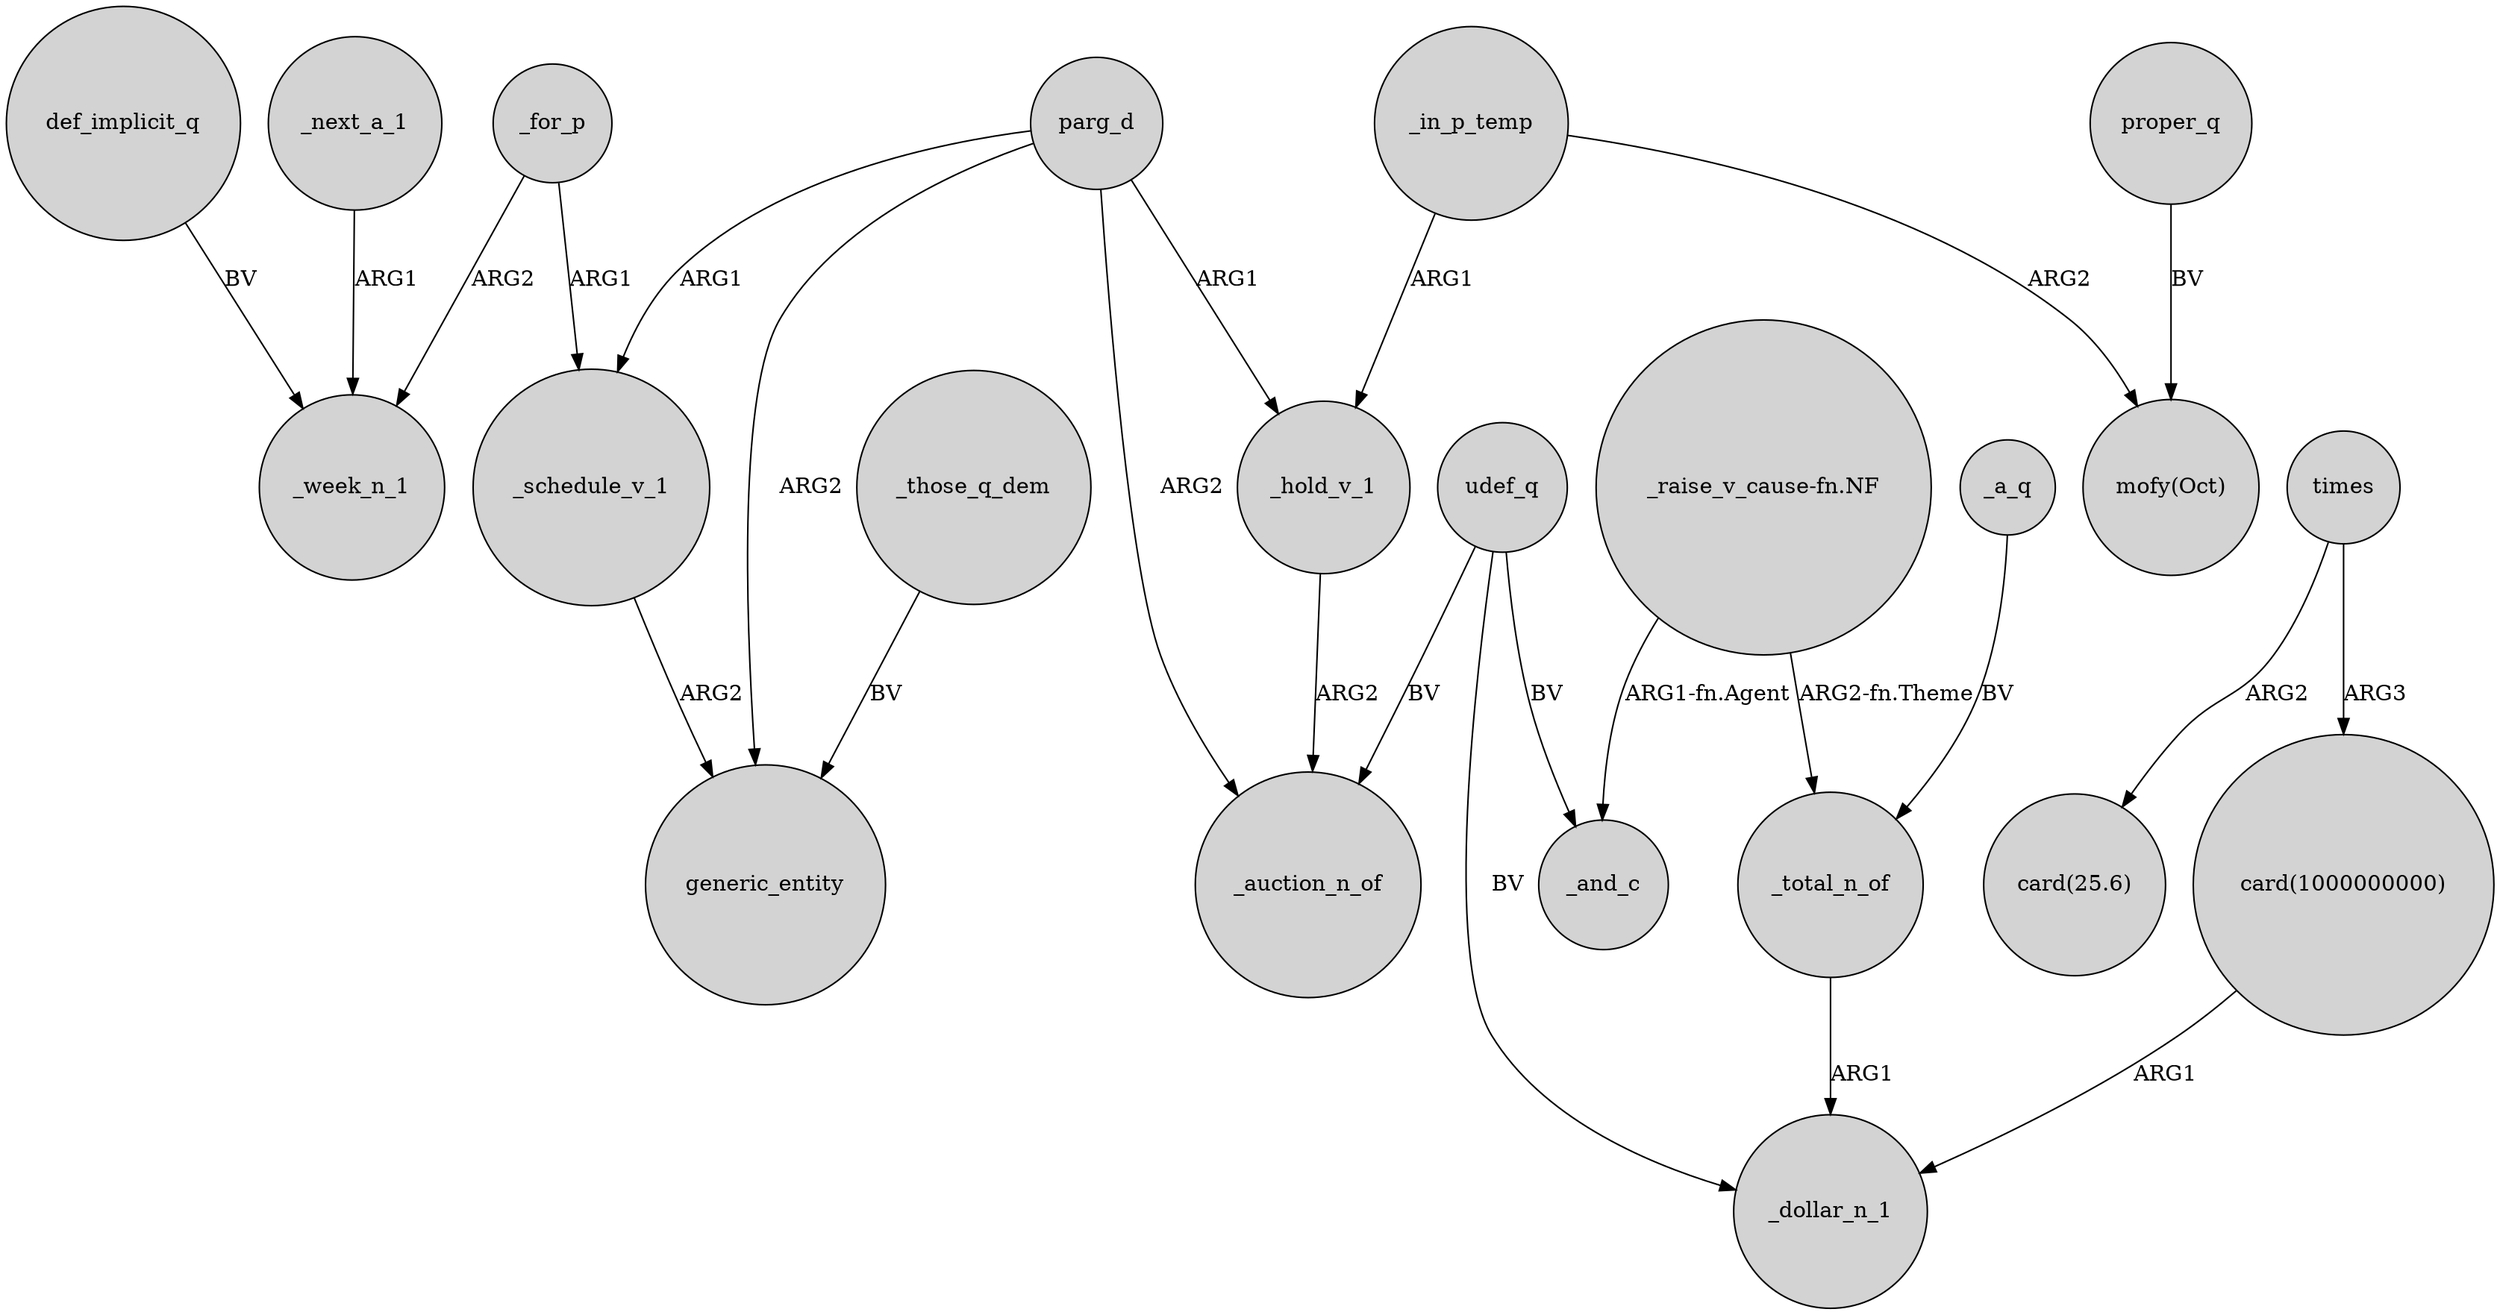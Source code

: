 digraph {
	node [shape=circle style=filled]
	def_implicit_q -> _week_n_1 [label=BV]
	parg_d -> generic_entity [label=ARG2]
	udef_q -> _auction_n_of [label=BV]
	_in_p_temp -> "mofy(Oct)" [label=ARG2]
	proper_q -> "mofy(Oct)" [label=BV]
	parg_d -> _hold_v_1 [label=ARG1]
	_total_n_of -> _dollar_n_1 [label=ARG1]
	times -> "card(1000000000)" [label=ARG3]
	"_raise_v_cause-fn.NF" -> _total_n_of [label="ARG2-fn.Theme"]
	parg_d -> _auction_n_of [label=ARG2]
	_for_p -> _week_n_1 [label=ARG2]
	times -> "card(25.6)" [label=ARG2]
	"_raise_v_cause-fn.NF" -> _and_c [label="ARG1-fn.Agent"]
	_for_p -> _schedule_v_1 [label=ARG1]
	_in_p_temp -> _hold_v_1 [label=ARG1]
	_hold_v_1 -> _auction_n_of [label=ARG2]
	_schedule_v_1 -> generic_entity [label=ARG2]
	_next_a_1 -> _week_n_1 [label=ARG1]
	_a_q -> _total_n_of [label=BV]
	parg_d -> _schedule_v_1 [label=ARG1]
	"card(1000000000)" -> _dollar_n_1 [label=ARG1]
	udef_q -> _and_c [label=BV]
	_those_q_dem -> generic_entity [label=BV]
	udef_q -> _dollar_n_1 [label=BV]
}
